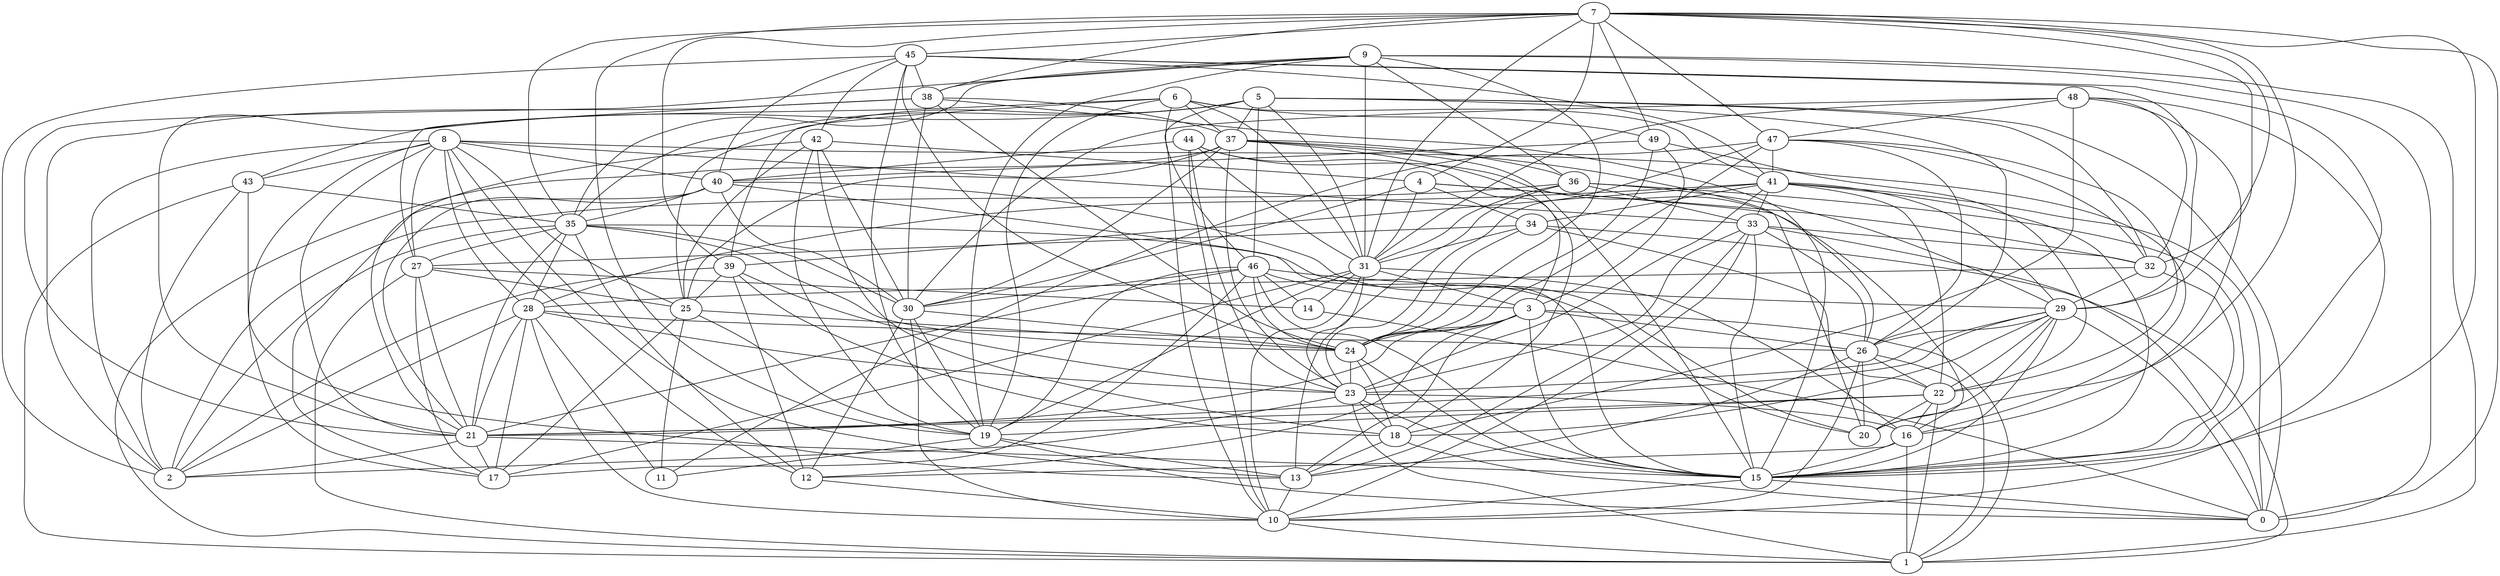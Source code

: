 digraph GG_graph {

subgraph G_graph {
edge [color = black]
"25" -> "19" [dir = none]
"25" -> "11" [dir = none]
"19" -> "11" [dir = none]
"19" -> "0" [dir = none]
"42" -> "4" [dir = none]
"42" -> "19" [dir = none]
"42" -> "21" [dir = none]
"49" -> "24" [dir = none]
"49" -> "22" [dir = none]
"44" -> "10" [dir = none]
"44" -> "31" [dir = none]
"44" -> "23" [dir = none]
"43" -> "35" [dir = none]
"43" -> "13" [dir = none]
"35" -> "20" [dir = none]
"35" -> "12" [dir = none]
"35" -> "27" [dir = none]
"35" -> "28" [dir = none]
"35" -> "24" [dir = none]
"27" -> "14" [dir = none]
"27" -> "17" [dir = none]
"27" -> "21" [dir = none]
"27" -> "1" [dir = none]
"8" -> "2" [dir = none]
"8" -> "43" [dir = none]
"8" -> "12" [dir = none]
"8" -> "21" [dir = none]
"8" -> "27" [dir = none]
"8" -> "17" [dir = none]
"8" -> "16" [dir = none]
"8" -> "40" [dir = none]
"8" -> "25" [dir = none]
"39" -> "25" [dir = none]
"39" -> "23" [dir = none]
"39" -> "18" [dir = none]
"39" -> "12" [dir = none]
"39" -> "2" [dir = none]
"18" -> "0" [dir = none]
"5" -> "35" [dir = none]
"5" -> "21" [dir = none]
"5" -> "32" [dir = none]
"5" -> "0" [dir = none]
"5" -> "31" [dir = none]
"5" -> "46" [dir = none]
"40" -> "30" [dir = none]
"22" -> "20" [dir = none]
"9" -> "19" [dir = none]
"9" -> "21" [dir = none]
"9" -> "24" [dir = none]
"9" -> "0" [dir = none]
"9" -> "38" [dir = none]
"9" -> "31" [dir = none]
"26" -> "10" [dir = none]
"26" -> "22" [dir = none]
"32" -> "15" [dir = none]
"37" -> "1" [dir = none]
"37" -> "36" [dir = none]
"37" -> "23" [dir = none]
"37" -> "15" [dir = none]
"37" -> "20" [dir = none]
"14" -> "0" [dir = none]
"34" -> "24" [dir = none]
"34" -> "1" [dir = none]
"34" -> "22" [dir = none]
"4" -> "30" [dir = none]
"4" -> "31" [dir = none]
"4" -> "32" [dir = none]
"46" -> "30" [dir = none]
"46" -> "15" [dir = none]
"46" -> "29" [dir = none]
"46" -> "24" [dir = none]
"46" -> "14" [dir = none]
"47" -> "26" [dir = none]
"47" -> "11" [dir = none]
"47" -> "23" [dir = none]
"16" -> "12" [dir = none]
"16" -> "15" [dir = none]
"16" -> "1" [dir = none]
"31" -> "16" [dir = none]
"31" -> "17" [dir = none]
"31" -> "23" [dir = none]
"48" -> "30" [dir = none]
"48" -> "47" [dir = none]
"48" -> "16" [dir = none]
"48" -> "31" [dir = none]
"48" -> "32" [dir = none]
"38" -> "15" [dir = none]
"38" -> "37" [dir = none]
"38" -> "24" [dir = none]
"24" -> "23" [dir = none]
"24" -> "15" [dir = none]
"24" -> "18" [dir = none]
"45" -> "40" [dir = none]
"45" -> "24" [dir = none]
"45" -> "38" [dir = none]
"45" -> "29" [dir = none]
"45" -> "41" [dir = none]
"45" -> "42" [dir = none]
"30" -> "10" [dir = none]
"30" -> "12" [dir = none]
"30" -> "19" [dir = none]
"30" -> "24" [dir = none]
"3" -> "1" [dir = none]
"3" -> "26" [dir = none]
"3" -> "15" [dir = none]
"3" -> "21" [dir = none]
"3" -> "24" [dir = none]
"3" -> "12" [dir = none]
"6" -> "49" [dir = none]
"6" -> "31" [dir = none]
"6" -> "37" [dir = none]
"15" -> "10" [dir = none]
"13" -> "10" [dir = none]
"29" -> "21" [dir = none]
"29" -> "26" [dir = none]
"29" -> "20" [dir = none]
"29" -> "18" [dir = none]
"29" -> "22" [dir = none]
"29" -> "23" [dir = none]
"29" -> "15" [dir = none]
"21" -> "17" [dir = none]
"23" -> "2" [dir = none]
"23" -> "18" [dir = none]
"36" -> "2" [dir = none]
"36" -> "13" [dir = none]
"36" -> "33" [dir = none]
"33" -> "32" [dir = none]
"33" -> "23" [dir = none]
"33" -> "10" [dir = none]
"33" -> "0" [dir = none]
"33" -> "13" [dir = none]
"7" -> "38" [dir = none]
"7" -> "39" [dir = none]
"7" -> "49" [dir = none]
"7" -> "4" [dir = none]
"7" -> "31" [dir = none]
"7" -> "0" [dir = none]
"7" -> "29" [dir = none]
"7" -> "15" [dir = none]
"28" -> "17" [dir = none]
"28" -> "26" [dir = none]
"28" -> "23" [dir = none]
"41" -> "33" [dir = none]
"41" -> "29" [dir = none]
"41" -> "0" [dir = none]
"41" -> "15" [dir = none]
"41" -> "22" [dir = none]
"21" -> "2" [dir = none]
"36" -> "15" [dir = none]
"22" -> "16" [dir = none]
"33" -> "26" [dir = none]
"44" -> "26" [dir = none]
"28" -> "10" [dir = none]
"40" -> "17" [dir = none]
"43" -> "2" [dir = none]
"37" -> "30" [dir = none]
"47" -> "32" [dir = none]
"40" -> "35" [dir = none]
"7" -> "32" [dir = none]
"35" -> "2" [dir = none]
"18" -> "13" [dir = none]
"38" -> "30" [dir = none]
"44" -> "40" [dir = none]
"42" -> "30" [dir = none]
"23" -> "1" [dir = none]
"8" -> "33" [dir = none]
"44" -> "18" [dir = none]
"19" -> "13" [dir = none]
"6" -> "39" [dir = none]
"5" -> "25" [dir = none]
"22" -> "1" [dir = none]
"42" -> "18" [dir = none]
"31" -> "3" [dir = none]
"36" -> "31" [dir = none]
"28" -> "21" [dir = none]
"5" -> "26" [dir = none]
"31" -> "14" [dir = none]
"32" -> "29" [dir = none]
"7" -> "20" [dir = none]
"7" -> "35" [dir = none]
"9" -> "35" [dir = none]
"26" -> "20" [dir = none]
"46" -> "21" [dir = none]
"3" -> "13" [dir = none]
"41" -> "28" [dir = none]
"38" -> "2" [dir = none]
"15" -> "0" [dir = none]
"41" -> "23" [dir = none]
"26" -> "13" [dir = none]
"27" -> "25" [dir = none]
"38" -> "27" [dir = none]
"43" -> "1" [dir = none]
"22" -> "21" [dir = none]
"10" -> "1" [dir = none]
"45" -> "15" [dir = none]
"46" -> "19" [dir = none]
"25" -> "24" [dir = none]
"22" -> "19" [dir = none]
"45" -> "19" [dir = none]
"47" -> "22" [dir = none]
"35" -> "30" [dir = none]
"33" -> "15" [dir = none]
"23" -> "15" [dir = none]
"40" -> "15" [dir = none]
"23" -> "16" [dir = none]
"28" -> "11" [dir = none]
"28" -> "2" [dir = none]
"8" -> "13" [dir = none]
"6" -> "41" [dir = none]
"35" -> "21" [dir = none]
"6" -> "46" [dir = none]
"9" -> "1" [dir = none]
"4" -> "16" [dir = none]
"4" -> "34" [dir = none]
"21" -> "15" [dir = none]
"47" -> "41" [dir = none]
"41" -> "34" [dir = none]
"7" -> "19" [dir = none]
"6" -> "43" [dir = none]
"7" -> "45" [dir = none]
"49" -> "40" [dir = none]
"25" -> "17" [dir = none]
"45" -> "2" [dir = none]
"36" -> "29" [dir = none]
"5" -> "37" [dir = none]
"6" -> "19" [dir = none]
"46" -> "17" [dir = none]
"48" -> "18" [dir = none]
"31" -> "10" [dir = none]
"48" -> "10" [dir = none]
"31" -> "19" [dir = none]
"34" -> "27" [dir = none]
"41" -> "39" [dir = none]
"26" -> "1" [dir = none]
"46" -> "3" [dir = none]
"34" -> "31" [dir = none]
"12" -> "10" [dir = none]
"37" -> "3" [dir = none]
"42" -> "25" [dir = none]
"40" -> "20" [dir = none]
"32" -> "28" [dir = none]
"5" -> "10" [dir = none]
"47" -> "24" [dir = none]
"49" -> "3" [dir = none]
"29" -> "0" [dir = none]
"8" -> "28" [dir = none]
"9" -> "36" [dir = none]
"37" -> "25" [dir = none]
"7" -> "47" [dir = none]
"40" -> "21" [dir = none]
}

}
